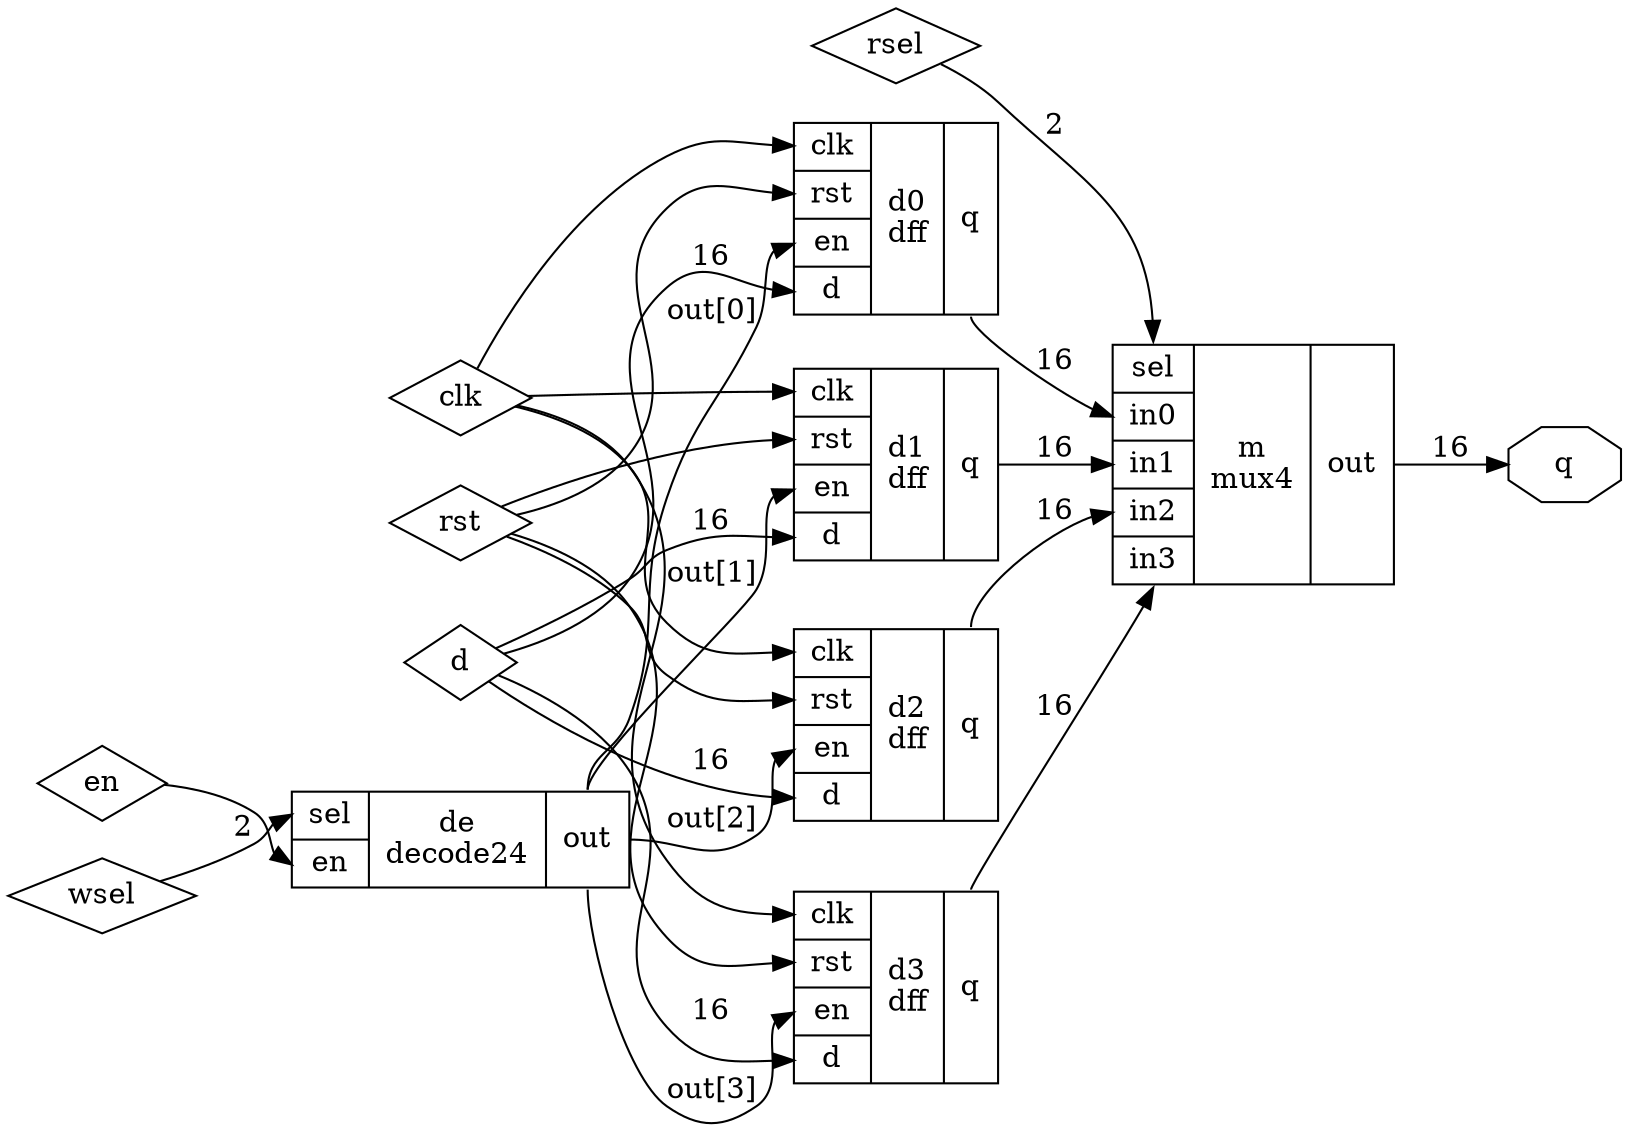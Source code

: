 digraph "keyboard" {
    // label = "keyboard";
    rankdir = "LR";
    
    // 输入，用菱形表示
    clk [shape = diamond;label = "clk";];
    rst [shape = diamond;label = "rst";];
    en [shape = diamond;label = "en";];
    d [shape = diamond;label = "d";];
    wsel [shape = diamond;label = "wsel";];
    rsel [shape = diamond;label = "rsel";];
    
    // 输出，用八边形表示
    q [shape = octagon;label = "q";];
    
    // 元件
    de [shape = record;label = "{{<d0> sel | <d1> en} | de\ndecode24 | {<e0> out}}";];
    
    d0 [shape = record;label = "{{<d0> clk|<d1> rst|<d2> en| <d3> d}|d0\ndff|{<f0> q}}";];
    d1 [shape = record;label = "{{<d0> clk|<d1> rst|<d2> en| <d3> d}|d1\ndff|{<f0> q}}";];
    d2 [shape = record;label = "{{<d0> clk|<d1> rst|<d2> en| <d3> d}|d2\ndff|{<f0> q}}";];
    d3 [shape = record;label = "{{<d0> clk|<d1> rst|<d2> en| <d3> d}|d3\ndff|{<f0> q}}";];
    
    m [shape = record;label = "{{<m0> sel | <m1> in0 | <m2> in1 | <m3> in2 | <m4> in3 }|m\nmux4|{<u0> out}}";];
    
    // 连接
    wsel -> de:d0 [label = "2";];
    en -> de:d1;
    de:e0 -> d0:d2 [label = "out[0]";];
    de:e0 -> d1:d2 [label = "out[1]";];
    de:e0 -> d2:d2 [label = "out[2]";];
    de:e0 -> d3:d2 [label = "out[3]";];
    
    clk -> d0:d0;
    clk -> d1:d0;
    clk -> d2:d0;
    clk -> d3:d0;
    
    rst -> d0:d1;
    rst -> d1:d1;
    rst -> d2:d1;
    rst -> d3:d1;
    
    d0:f0 -> m:m1 [label = "16";];
    d1:f0 -> m:m2 [label = "16";];
    d2:f0 -> m:m3 [label = "16";];
    d3:f0 -> m:m4 [label = "16";];
    
    d -> d0:d3 [label = "16";];
    d -> d1:d3 [label = "16";];
    d -> d2:d3 [label = "16";];
    d -> d3:d3 [label = "16";];
    
    rsel -> m:m0 [label = "2";];
    
    m:u0 -> q [label = "16";];
}